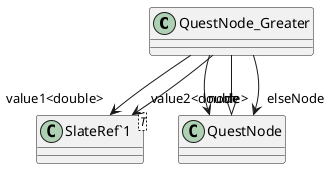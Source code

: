 @startuml
class QuestNode_Greater {
}
class "SlateRef`1"<T> {
}
QuestNode <|-- QuestNode_Greater
QuestNode_Greater --> "value1<double>" "SlateRef`1"
QuestNode_Greater --> "value2<double>" "SlateRef`1"
QuestNode_Greater --> "node" QuestNode
QuestNode_Greater --> "elseNode" QuestNode
@enduml
